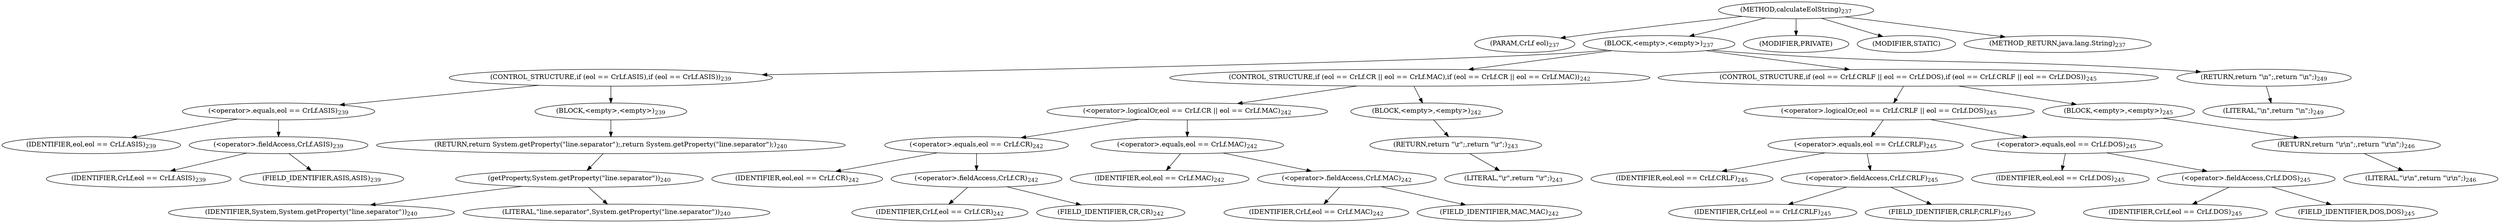 digraph "calculateEolString" {  
"453" [label = <(METHOD,calculateEolString)<SUB>237</SUB>> ]
"454" [label = <(PARAM,CrLf eol)<SUB>237</SUB>> ]
"455" [label = <(BLOCK,&lt;empty&gt;,&lt;empty&gt;)<SUB>237</SUB>> ]
"456" [label = <(CONTROL_STRUCTURE,if (eol == CrLf.ASIS),if (eol == CrLf.ASIS))<SUB>239</SUB>> ]
"457" [label = <(&lt;operator&gt;.equals,eol == CrLf.ASIS)<SUB>239</SUB>> ]
"458" [label = <(IDENTIFIER,eol,eol == CrLf.ASIS)<SUB>239</SUB>> ]
"459" [label = <(&lt;operator&gt;.fieldAccess,CrLf.ASIS)<SUB>239</SUB>> ]
"460" [label = <(IDENTIFIER,CrLf,eol == CrLf.ASIS)<SUB>239</SUB>> ]
"461" [label = <(FIELD_IDENTIFIER,ASIS,ASIS)<SUB>239</SUB>> ]
"462" [label = <(BLOCK,&lt;empty&gt;,&lt;empty&gt;)<SUB>239</SUB>> ]
"463" [label = <(RETURN,return System.getProperty(&quot;line.separator&quot;);,return System.getProperty(&quot;line.separator&quot;);)<SUB>240</SUB>> ]
"464" [label = <(getProperty,System.getProperty(&quot;line.separator&quot;))<SUB>240</SUB>> ]
"465" [label = <(IDENTIFIER,System,System.getProperty(&quot;line.separator&quot;))<SUB>240</SUB>> ]
"466" [label = <(LITERAL,&quot;line.separator&quot;,System.getProperty(&quot;line.separator&quot;))<SUB>240</SUB>> ]
"467" [label = <(CONTROL_STRUCTURE,if (eol == CrLf.CR || eol == CrLf.MAC),if (eol == CrLf.CR || eol == CrLf.MAC))<SUB>242</SUB>> ]
"468" [label = <(&lt;operator&gt;.logicalOr,eol == CrLf.CR || eol == CrLf.MAC)<SUB>242</SUB>> ]
"469" [label = <(&lt;operator&gt;.equals,eol == CrLf.CR)<SUB>242</SUB>> ]
"470" [label = <(IDENTIFIER,eol,eol == CrLf.CR)<SUB>242</SUB>> ]
"471" [label = <(&lt;operator&gt;.fieldAccess,CrLf.CR)<SUB>242</SUB>> ]
"472" [label = <(IDENTIFIER,CrLf,eol == CrLf.CR)<SUB>242</SUB>> ]
"473" [label = <(FIELD_IDENTIFIER,CR,CR)<SUB>242</SUB>> ]
"474" [label = <(&lt;operator&gt;.equals,eol == CrLf.MAC)<SUB>242</SUB>> ]
"475" [label = <(IDENTIFIER,eol,eol == CrLf.MAC)<SUB>242</SUB>> ]
"476" [label = <(&lt;operator&gt;.fieldAccess,CrLf.MAC)<SUB>242</SUB>> ]
"477" [label = <(IDENTIFIER,CrLf,eol == CrLf.MAC)<SUB>242</SUB>> ]
"478" [label = <(FIELD_IDENTIFIER,MAC,MAC)<SUB>242</SUB>> ]
"479" [label = <(BLOCK,&lt;empty&gt;,&lt;empty&gt;)<SUB>242</SUB>> ]
"480" [label = <(RETURN,return &quot;\r&quot;;,return &quot;\r&quot;;)<SUB>243</SUB>> ]
"481" [label = <(LITERAL,&quot;\r&quot;,return &quot;\r&quot;;)<SUB>243</SUB>> ]
"482" [label = <(CONTROL_STRUCTURE,if (eol == CrLf.CRLF || eol == CrLf.DOS),if (eol == CrLf.CRLF || eol == CrLf.DOS))<SUB>245</SUB>> ]
"483" [label = <(&lt;operator&gt;.logicalOr,eol == CrLf.CRLF || eol == CrLf.DOS)<SUB>245</SUB>> ]
"484" [label = <(&lt;operator&gt;.equals,eol == CrLf.CRLF)<SUB>245</SUB>> ]
"485" [label = <(IDENTIFIER,eol,eol == CrLf.CRLF)<SUB>245</SUB>> ]
"486" [label = <(&lt;operator&gt;.fieldAccess,CrLf.CRLF)<SUB>245</SUB>> ]
"487" [label = <(IDENTIFIER,CrLf,eol == CrLf.CRLF)<SUB>245</SUB>> ]
"488" [label = <(FIELD_IDENTIFIER,CRLF,CRLF)<SUB>245</SUB>> ]
"489" [label = <(&lt;operator&gt;.equals,eol == CrLf.DOS)<SUB>245</SUB>> ]
"490" [label = <(IDENTIFIER,eol,eol == CrLf.DOS)<SUB>245</SUB>> ]
"491" [label = <(&lt;operator&gt;.fieldAccess,CrLf.DOS)<SUB>245</SUB>> ]
"492" [label = <(IDENTIFIER,CrLf,eol == CrLf.DOS)<SUB>245</SUB>> ]
"493" [label = <(FIELD_IDENTIFIER,DOS,DOS)<SUB>245</SUB>> ]
"494" [label = <(BLOCK,&lt;empty&gt;,&lt;empty&gt;)<SUB>245</SUB>> ]
"495" [label = <(RETURN,return &quot;\r\n&quot;;,return &quot;\r\n&quot;;)<SUB>246</SUB>> ]
"496" [label = <(LITERAL,&quot;\r\n&quot;,return &quot;\r\n&quot;;)<SUB>246</SUB>> ]
"497" [label = <(RETURN,return &quot;\n&quot;;,return &quot;\n&quot;;)<SUB>249</SUB>> ]
"498" [label = <(LITERAL,&quot;\n&quot;,return &quot;\n&quot;;)<SUB>249</SUB>> ]
"499" [label = <(MODIFIER,PRIVATE)> ]
"500" [label = <(MODIFIER,STATIC)> ]
"501" [label = <(METHOD_RETURN,java.lang.String)<SUB>237</SUB>> ]
  "453" -> "454" 
  "453" -> "455" 
  "453" -> "499" 
  "453" -> "500" 
  "453" -> "501" 
  "455" -> "456" 
  "455" -> "467" 
  "455" -> "482" 
  "455" -> "497" 
  "456" -> "457" 
  "456" -> "462" 
  "457" -> "458" 
  "457" -> "459" 
  "459" -> "460" 
  "459" -> "461" 
  "462" -> "463" 
  "463" -> "464" 
  "464" -> "465" 
  "464" -> "466" 
  "467" -> "468" 
  "467" -> "479" 
  "468" -> "469" 
  "468" -> "474" 
  "469" -> "470" 
  "469" -> "471" 
  "471" -> "472" 
  "471" -> "473" 
  "474" -> "475" 
  "474" -> "476" 
  "476" -> "477" 
  "476" -> "478" 
  "479" -> "480" 
  "480" -> "481" 
  "482" -> "483" 
  "482" -> "494" 
  "483" -> "484" 
  "483" -> "489" 
  "484" -> "485" 
  "484" -> "486" 
  "486" -> "487" 
  "486" -> "488" 
  "489" -> "490" 
  "489" -> "491" 
  "491" -> "492" 
  "491" -> "493" 
  "494" -> "495" 
  "495" -> "496" 
  "497" -> "498" 
}
